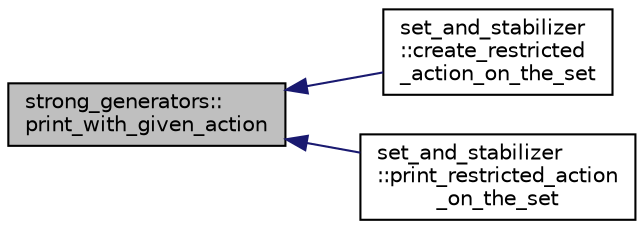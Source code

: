 digraph "strong_generators::print_with_given_action"
{
  edge [fontname="Helvetica",fontsize="10",labelfontname="Helvetica",labelfontsize="10"];
  node [fontname="Helvetica",fontsize="10",shape=record];
  rankdir="LR";
  Node4685 [label="strong_generators::\lprint_with_given_action",height=0.2,width=0.4,color="black", fillcolor="grey75", style="filled", fontcolor="black"];
  Node4685 -> Node4686 [dir="back",color="midnightblue",fontsize="10",style="solid",fontname="Helvetica"];
  Node4686 [label="set_and_stabilizer\l::create_restricted\l_action_on_the_set",height=0.2,width=0.4,color="black", fillcolor="white", style="filled",URL="$de/df6/classset__and__stabilizer.html#ab5cfac83b54ceb1571c874104fe2c35e"];
  Node4685 -> Node4687 [dir="back",color="midnightblue",fontsize="10",style="solid",fontname="Helvetica"];
  Node4687 [label="set_and_stabilizer\l::print_restricted_action\l_on_the_set",height=0.2,width=0.4,color="black", fillcolor="white", style="filled",URL="$de/df6/classset__and__stabilizer.html#aa802ca2f1a88616a36ca30562019c6f2"];
}
